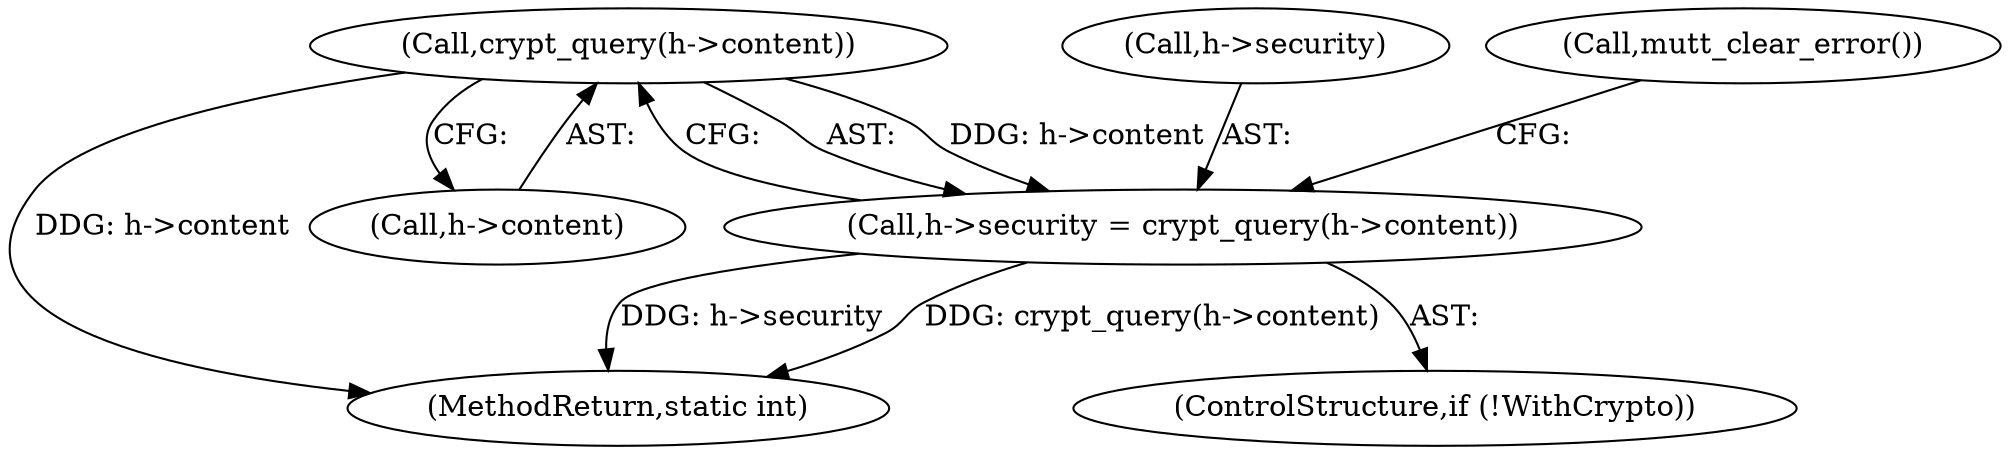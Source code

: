 digraph "0_neomutt_9bfab35522301794483f8f9ed60820bdec9be59e_2@API" {
"1000527" [label="(Call,crypt_query(h->content))"];
"1000523" [label="(Call,h->security = crypt_query(h->content))"];
"1000527" [label="(Call,crypt_query(h->content))"];
"1000520" [label="(ControlStructure,if (!WithCrypto))"];
"1000538" [label="(MethodReturn,static int)"];
"1000524" [label="(Call,h->security)"];
"1000528" [label="(Call,h->content)"];
"1000523" [label="(Call,h->security = crypt_query(h->content))"];
"1000531" [label="(Call,mutt_clear_error())"];
"1000527" -> "1000523"  [label="AST: "];
"1000527" -> "1000528"  [label="CFG: "];
"1000528" -> "1000527"  [label="AST: "];
"1000523" -> "1000527"  [label="CFG: "];
"1000527" -> "1000538"  [label="DDG: h->content"];
"1000527" -> "1000523"  [label="DDG: h->content"];
"1000523" -> "1000520"  [label="AST: "];
"1000524" -> "1000523"  [label="AST: "];
"1000531" -> "1000523"  [label="CFG: "];
"1000523" -> "1000538"  [label="DDG: h->security"];
"1000523" -> "1000538"  [label="DDG: crypt_query(h->content)"];
}
